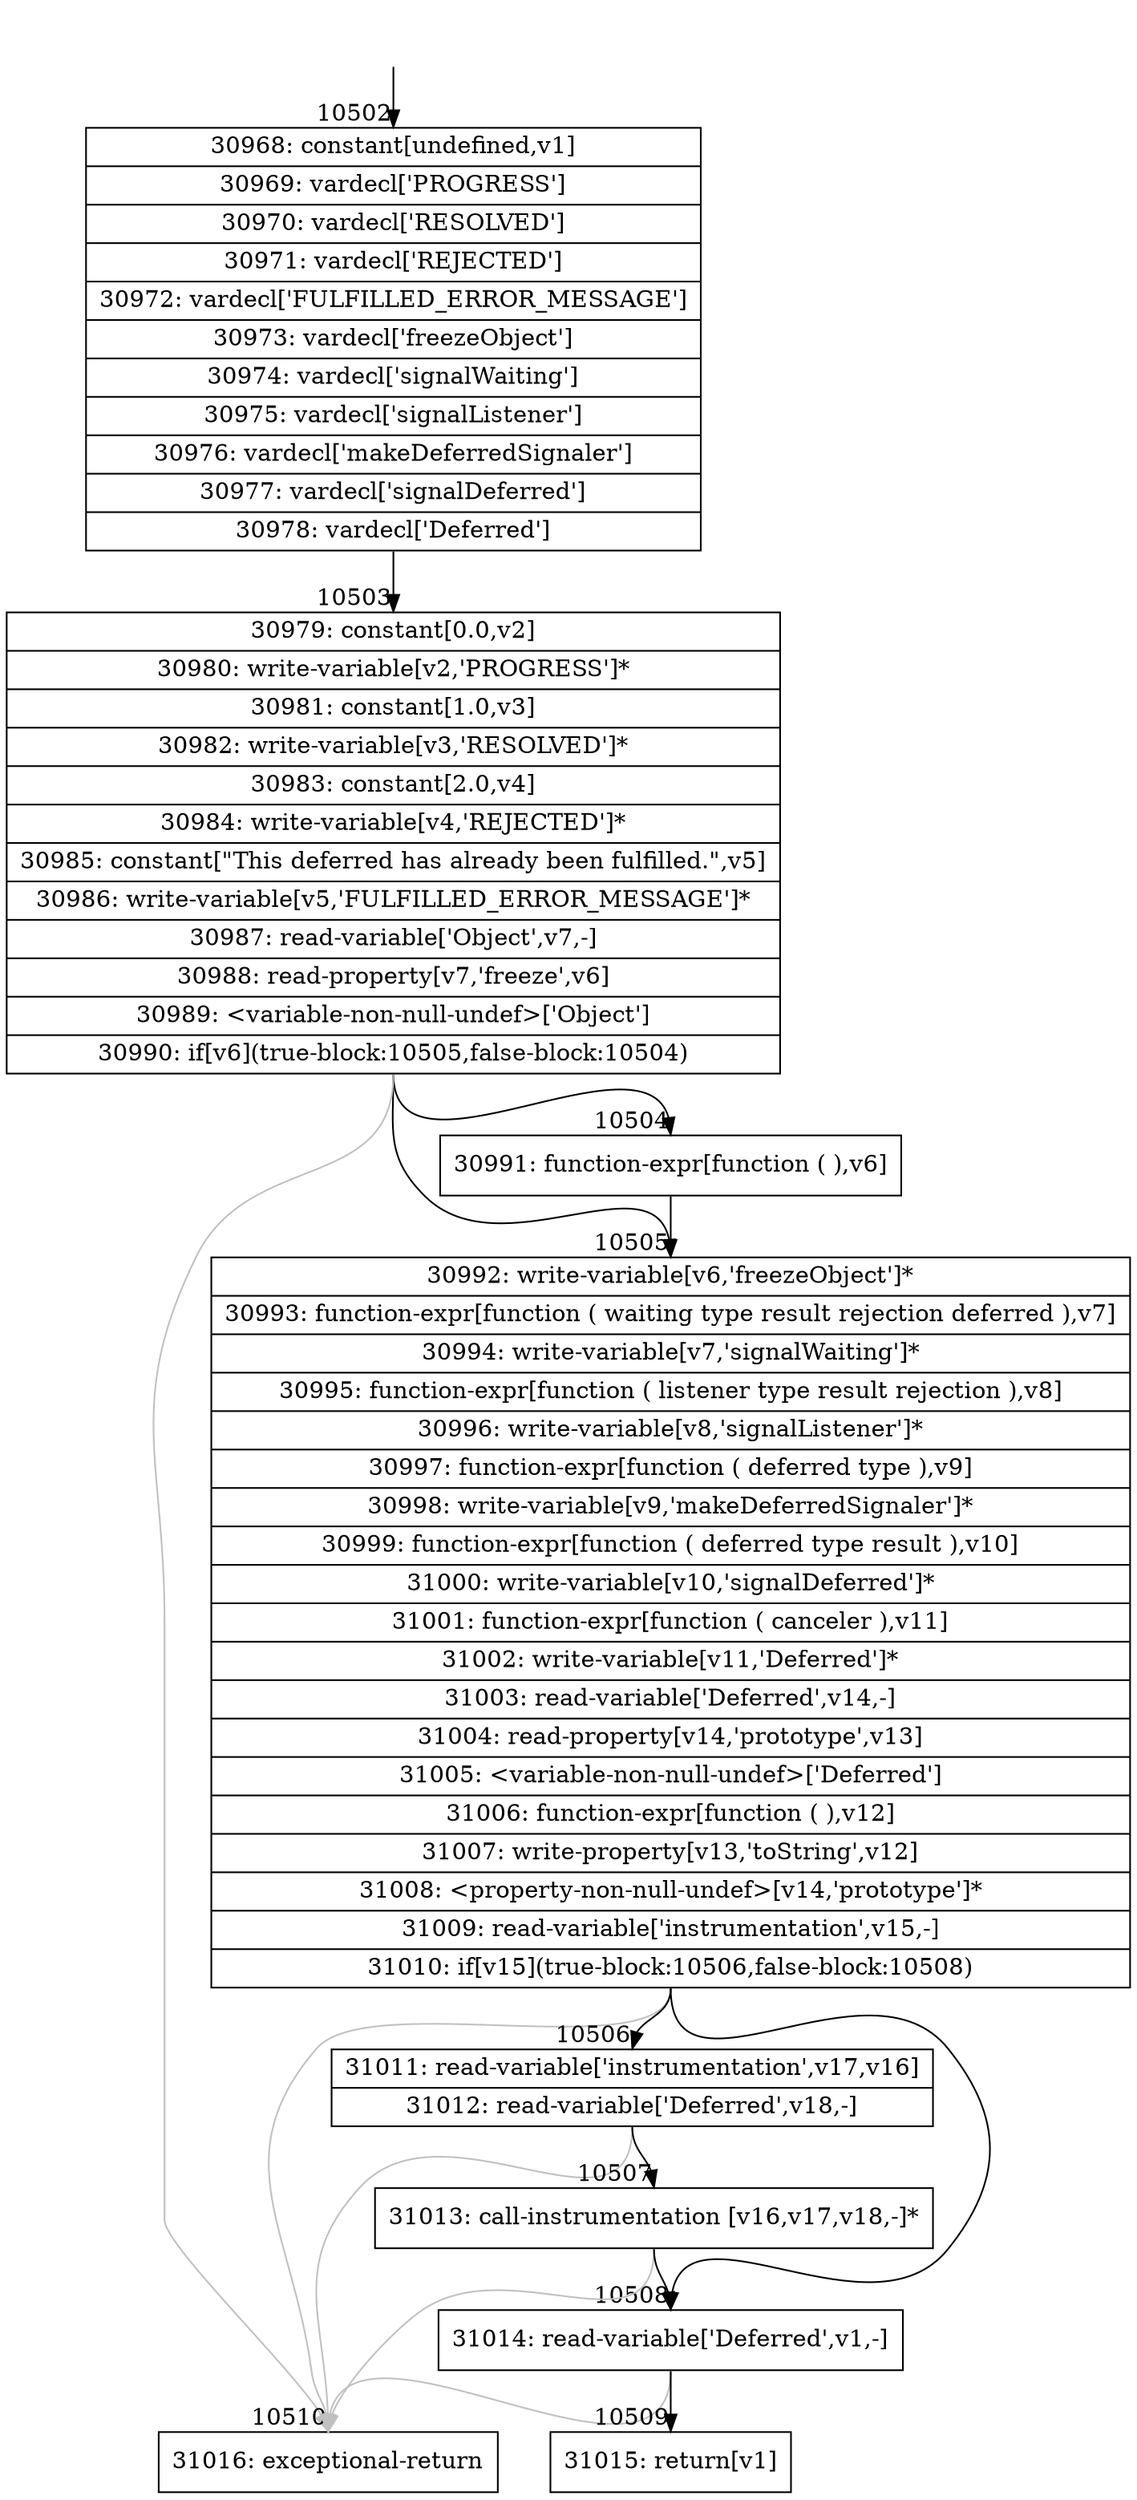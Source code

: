digraph {
rankdir="TD"
BB_entry743[shape=none,label=""];
BB_entry743 -> BB10502 [tailport=s, headport=n, headlabel="    10502"]
BB10502 [shape=record label="{30968: constant[undefined,v1]|30969: vardecl['PROGRESS']|30970: vardecl['RESOLVED']|30971: vardecl['REJECTED']|30972: vardecl['FULFILLED_ERROR_MESSAGE']|30973: vardecl['freezeObject']|30974: vardecl['signalWaiting']|30975: vardecl['signalListener']|30976: vardecl['makeDeferredSignaler']|30977: vardecl['signalDeferred']|30978: vardecl['Deferred']}" ] 
BB10502 -> BB10503 [tailport=s, headport=n, headlabel="      10503"]
BB10503 [shape=record label="{30979: constant[0.0,v2]|30980: write-variable[v2,'PROGRESS']*|30981: constant[1.0,v3]|30982: write-variable[v3,'RESOLVED']*|30983: constant[2.0,v4]|30984: write-variable[v4,'REJECTED']*|30985: constant[\"This deferred has already been fulfilled.\",v5]|30986: write-variable[v5,'FULFILLED_ERROR_MESSAGE']*|30987: read-variable['Object',v7,-]|30988: read-property[v7,'freeze',v6]|30989: \<variable-non-null-undef\>['Object']|30990: if[v6](true-block:10505,false-block:10504)}" ] 
BB10503 -> BB10505 [tailport=s, headport=n, headlabel="      10505"]
BB10503 -> BB10504 [tailport=s, headport=n, headlabel="      10504"]
BB10503 -> BB10510 [tailport=s, headport=n, color=gray, headlabel="      10510"]
BB10504 [shape=record label="{30991: function-expr[function ( ),v6]}" ] 
BB10504 -> BB10505 [tailport=s, headport=n]
BB10505 [shape=record label="{30992: write-variable[v6,'freezeObject']*|30993: function-expr[function ( waiting type result rejection deferred ),v7]|30994: write-variable[v7,'signalWaiting']*|30995: function-expr[function ( listener type result rejection ),v8]|30996: write-variable[v8,'signalListener']*|30997: function-expr[function ( deferred type ),v9]|30998: write-variable[v9,'makeDeferredSignaler']*|30999: function-expr[function ( deferred type result ),v10]|31000: write-variable[v10,'signalDeferred']*|31001: function-expr[function ( canceler ),v11]|31002: write-variable[v11,'Deferred']*|31003: read-variable['Deferred',v14,-]|31004: read-property[v14,'prototype',v13]|31005: \<variable-non-null-undef\>['Deferred']|31006: function-expr[function ( ),v12]|31007: write-property[v13,'toString',v12]|31008: \<property-non-null-undef\>[v14,'prototype']*|31009: read-variable['instrumentation',v15,-]|31010: if[v15](true-block:10506,false-block:10508)}" ] 
BB10505 -> BB10506 [tailport=s, headport=n, headlabel="      10506"]
BB10505 -> BB10508 [tailport=s, headport=n, headlabel="      10508"]
BB10505 -> BB10510 [tailport=s, headport=n, color=gray]
BB10506 [shape=record label="{31011: read-variable['instrumentation',v17,v16]|31012: read-variable['Deferred',v18,-]}" ] 
BB10506 -> BB10507 [tailport=s, headport=n, headlabel="      10507"]
BB10506 -> BB10510 [tailport=s, headport=n, color=gray]
BB10507 [shape=record label="{31013: call-instrumentation [v16,v17,v18,-]*}" ] 
BB10507 -> BB10508 [tailport=s, headport=n]
BB10507 -> BB10510 [tailport=s, headport=n, color=gray]
BB10508 [shape=record label="{31014: read-variable['Deferred',v1,-]}" ] 
BB10508 -> BB10509 [tailport=s, headport=n, headlabel="      10509"]
BB10508 -> BB10510 [tailport=s, headport=n, color=gray]
BB10509 [shape=record label="{31015: return[v1]}" ] 
BB10510 [shape=record label="{31016: exceptional-return}" ] 
//#$~ 14782
}
